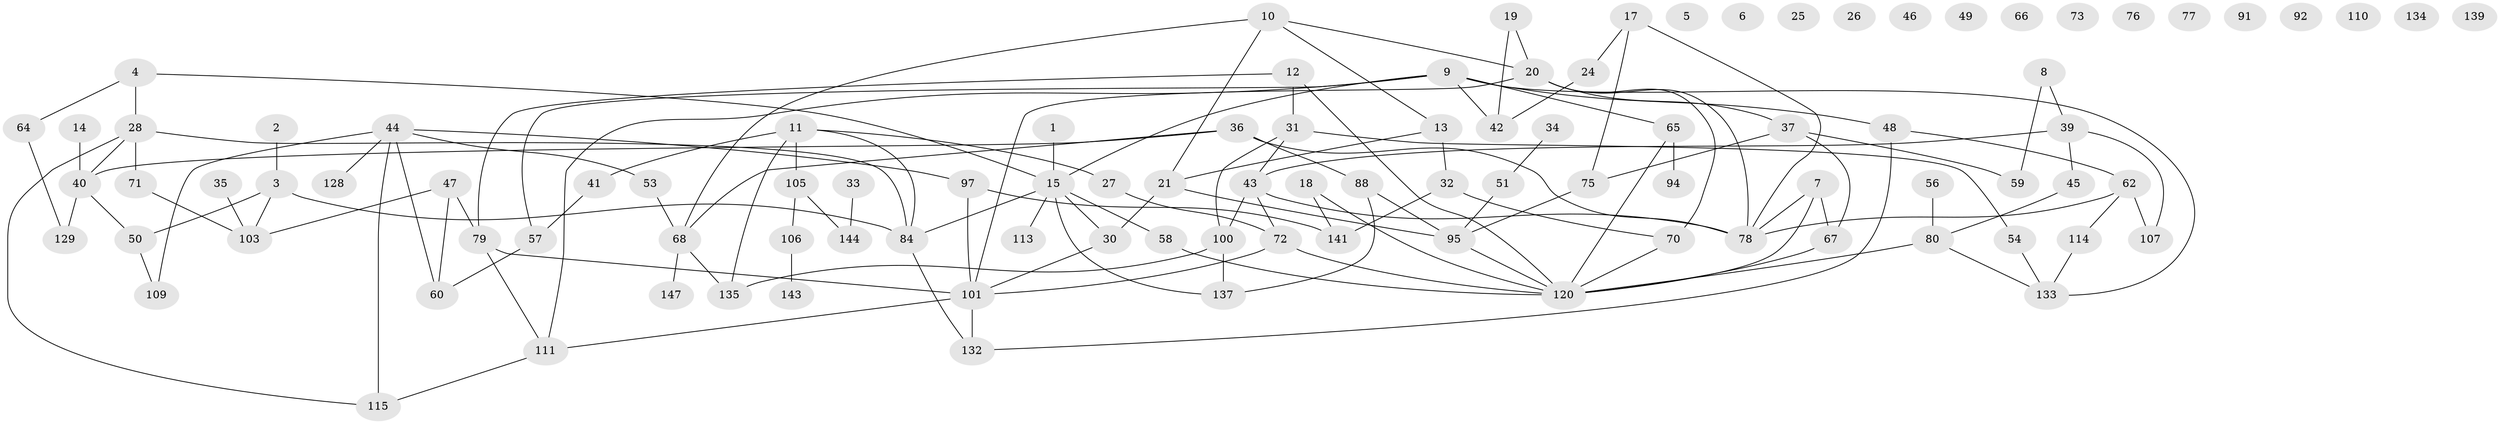 // Generated by graph-tools (version 1.1) at 2025/23/03/03/25 07:23:29]
// undirected, 101 vertices, 136 edges
graph export_dot {
graph [start="1"]
  node [color=gray90,style=filled];
  1;
  2;
  3 [super="+119"];
  4 [super="+23"];
  5;
  6;
  7 [super="+29"];
  8 [super="+16"];
  9 [super="+69"];
  10 [super="+121"];
  11 [super="+22"];
  12;
  13;
  14;
  15 [super="+127"];
  17 [super="+108"];
  18;
  19;
  20 [super="+83"];
  21 [super="+93"];
  24;
  25;
  26;
  27;
  28 [super="+74"];
  30 [super="+87"];
  31 [super="+86"];
  32 [super="+89"];
  33;
  34;
  35;
  36 [super="+38"];
  37 [super="+55"];
  39;
  40 [super="+63"];
  41 [super="+102"];
  42 [super="+61"];
  43;
  44 [super="+81"];
  45 [super="+142"];
  46;
  47 [super="+52"];
  48 [super="+131"];
  49;
  50 [super="+122"];
  51;
  53;
  54 [super="+98"];
  56;
  57;
  58;
  59;
  60 [super="+125"];
  62;
  64;
  65 [super="+118"];
  66;
  67;
  68 [super="+82"];
  70 [super="+96"];
  71;
  72 [super="+90"];
  73;
  75 [super="+136"];
  76 [super="+138"];
  77;
  78 [super="+85"];
  79 [super="+130"];
  80 [super="+126"];
  84 [super="+112"];
  88;
  91;
  92;
  94;
  95 [super="+99"];
  97 [super="+117"];
  100 [super="+145"];
  101 [super="+116"];
  103 [super="+104"];
  105 [super="+124"];
  106;
  107;
  109;
  110;
  111 [super="+146"];
  113;
  114;
  115;
  120 [super="+123"];
  128;
  129;
  132;
  133;
  134;
  135;
  137 [super="+140"];
  139;
  141;
  143;
  144;
  147;
  1 -- 15;
  2 -- 3;
  3 -- 103;
  3 -- 50;
  3 -- 84;
  4 -- 15;
  4 -- 64;
  4 -- 28;
  7 -- 78;
  7 -- 120;
  7 -- 67;
  8 -- 59;
  8 -- 39;
  9 -- 111;
  9 -- 133;
  9 -- 65;
  9 -- 57;
  9 -- 15;
  9 -- 48;
  9 -- 42;
  10 -- 20;
  10 -- 68;
  10 -- 21;
  10 -- 13;
  11 -- 27;
  11 -- 84;
  11 -- 105;
  11 -- 41;
  11 -- 135;
  12 -- 31;
  12 -- 120;
  12 -- 79;
  13 -- 32;
  13 -- 21;
  14 -- 40;
  15 -- 58;
  15 -- 84 [weight=2];
  15 -- 113;
  15 -- 137;
  15 -- 30;
  17 -- 24;
  17 -- 75;
  17 -- 78;
  18 -- 141;
  18 -- 120;
  19 -- 20;
  19 -- 42;
  20 -- 70;
  20 -- 78;
  20 -- 37;
  20 -- 101;
  21 -- 30;
  21 -- 95;
  24 -- 42;
  27 -- 72;
  28 -- 84;
  28 -- 40;
  28 -- 115;
  28 -- 71;
  30 -- 101;
  31 -- 43;
  31 -- 54;
  31 -- 100;
  32 -- 70;
  32 -- 141;
  33 -- 144;
  34 -- 51;
  35 -- 103;
  36 -- 40;
  36 -- 88;
  36 -- 68;
  36 -- 78;
  37 -- 59;
  37 -- 67;
  37 -- 75;
  39 -- 43;
  39 -- 45;
  39 -- 107;
  40 -- 50;
  40 -- 129;
  41 -- 57;
  43 -- 72;
  43 -- 78;
  43 -- 100;
  44 -- 53;
  44 -- 128;
  44 -- 97;
  44 -- 115;
  44 -- 109;
  44 -- 60;
  45 -- 80;
  47 -- 79;
  47 -- 103;
  47 -- 60;
  48 -- 62;
  48 -- 132;
  50 -- 109;
  51 -- 95;
  53 -- 68;
  54 -- 133;
  56 -- 80 [weight=2];
  57 -- 60;
  58 -- 120;
  62 -- 78;
  62 -- 107;
  62 -- 114;
  64 -- 129;
  65 -- 94;
  65 -- 120;
  67 -- 120;
  68 -- 135;
  68 -- 147;
  70 -- 120;
  71 -- 103;
  72 -- 120;
  72 -- 101;
  75 -- 95;
  79 -- 111;
  79 -- 101;
  80 -- 120;
  80 -- 133;
  84 -- 132;
  88 -- 95;
  88 -- 137;
  95 -- 120;
  97 -- 141;
  97 -- 101;
  100 -- 135;
  100 -- 137;
  101 -- 132;
  101 -- 111;
  105 -- 144;
  105 -- 106;
  106 -- 143;
  111 -- 115;
  114 -- 133;
}
